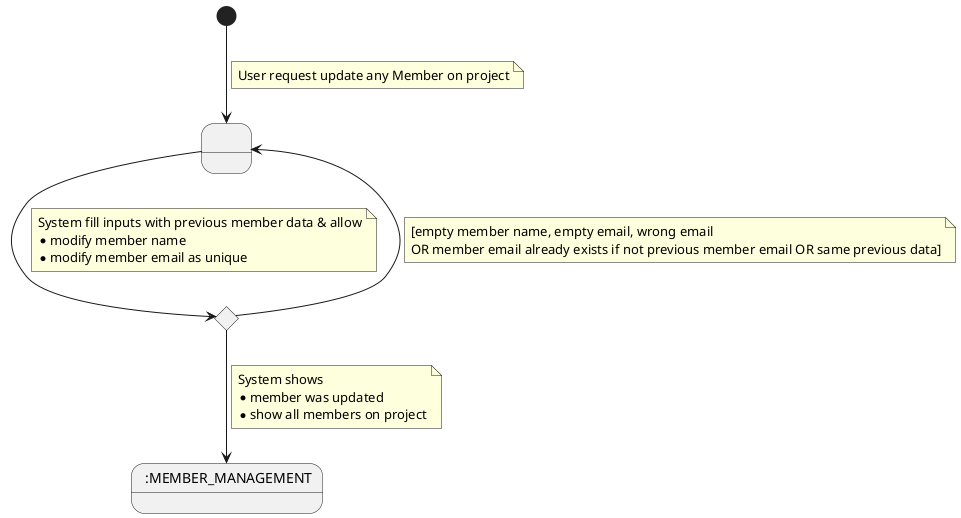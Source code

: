 @startuml

state 1 as " "
state 3 <<choice>>
state 6 as " :MEMBER_MANAGEMENT"

[*] --> 1
note on link
    User request update any Member on project
end note
1 --> 3
note on link
    System fill inputs with previous member data & allow
    * modify member name
    * modify member email as unique
end note
3 --> 1
note on link
[empty member name, empty email, wrong email
OR member email already exists if not previous member email OR same previous data]
end note
3 --> 6
note on link
System shows
* member was updated
* show all members on project
end note
@enduml
